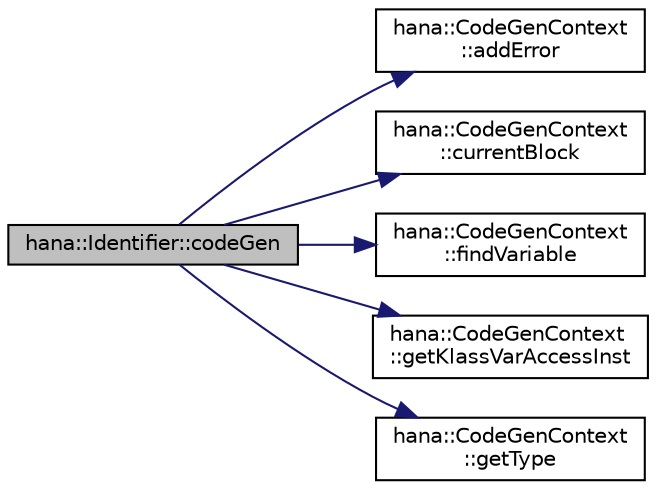 digraph "hana::Identifier::codeGen"
{
 // LATEX_PDF_SIZE
  edge [fontname="Helvetica",fontsize="10",labelfontname="Helvetica",labelfontsize="10"];
  node [fontname="Helvetica",fontsize="10",shape=record];
  rankdir="LR";
  Node1 [label="hana::Identifier::codeGen",height=0.2,width=0.4,color="black", fillcolor="grey75", style="filled", fontcolor="black",tooltip=" "];
  Node1 -> Node2 [color="midnightblue",fontsize="10",style="solid",fontname="Helvetica"];
  Node2 [label="hana::CodeGenContext\l::addError",height=0.2,width=0.4,color="black", fillcolor="white", style="filled",URL="$classhana_1_1_code_gen_context.html#a9b8766a19ba43e57497cfacf27e06706",tooltip=" "];
  Node1 -> Node3 [color="midnightblue",fontsize="10",style="solid",fontname="Helvetica"];
  Node3 [label="hana::CodeGenContext\l::currentBlock",height=0.2,width=0.4,color="black", fillcolor="white", style="filled",URL="$classhana_1_1_code_gen_context.html#ab03838a9df07190a7289d01c3bb7f506",tooltip=" "];
  Node1 -> Node4 [color="midnightblue",fontsize="10",style="solid",fontname="Helvetica"];
  Node4 [label="hana::CodeGenContext\l::findVariable",height=0.2,width=0.4,color="black", fillcolor="white", style="filled",URL="$classhana_1_1_code_gen_context.html#a6c4231f00e968ee90f5df9de4864ba2d",tooltip=" "];
  Node1 -> Node5 [color="midnightblue",fontsize="10",style="solid",fontname="Helvetica"];
  Node5 [label="hana::CodeGenContext\l::getKlassVarAccessInst",height=0.2,width=0.4,color="black", fillcolor="white", style="filled",URL="$classhana_1_1_code_gen_context.html#ac7a0ff4a928132cdf8e9921f70a9ccea",tooltip=" "];
  Node1 -> Node6 [color="midnightblue",fontsize="10",style="solid",fontname="Helvetica"];
  Node6 [label="hana::CodeGenContext\l::getType",height=0.2,width=0.4,color="black", fillcolor="white", style="filled",URL="$classhana_1_1_code_gen_context.html#a458108d1bb74deab6f710e01447c2e97",tooltip=" "];
}
